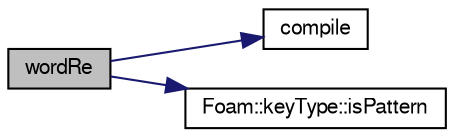 digraph "wordRe"
{
  bgcolor="transparent";
  edge [fontname="FreeSans",fontsize="10",labelfontname="FreeSans",labelfontsize="10"];
  node [fontname="FreeSans",fontsize="10",shape=record];
  rankdir="LR";
  Node1 [label="wordRe",height=0.2,width=0.4,color="black", fillcolor="grey75", style="filled" fontcolor="black"];
  Node1 -> Node2 [color="midnightblue",fontsize="10",style="solid",fontname="FreeSans"];
  Node2 [label="compile",height=0.2,width=0.4,color="black",URL="$a02796.html#a96e8c1c6ab9a51fe57b4c5a6cccfb0ea",tooltip="Compile the regular expression. "];
  Node1 -> Node3 [color="midnightblue",fontsize="10",style="solid",fontname="FreeSans"];
  Node3 [label="Foam::keyType::isPattern",height=0.2,width=0.4,color="black",URL="$a01192.html#a3376c871d0178131d9d7c06b13f62731",tooltip="Should be treated as a match rather than a literal string. "];
}
